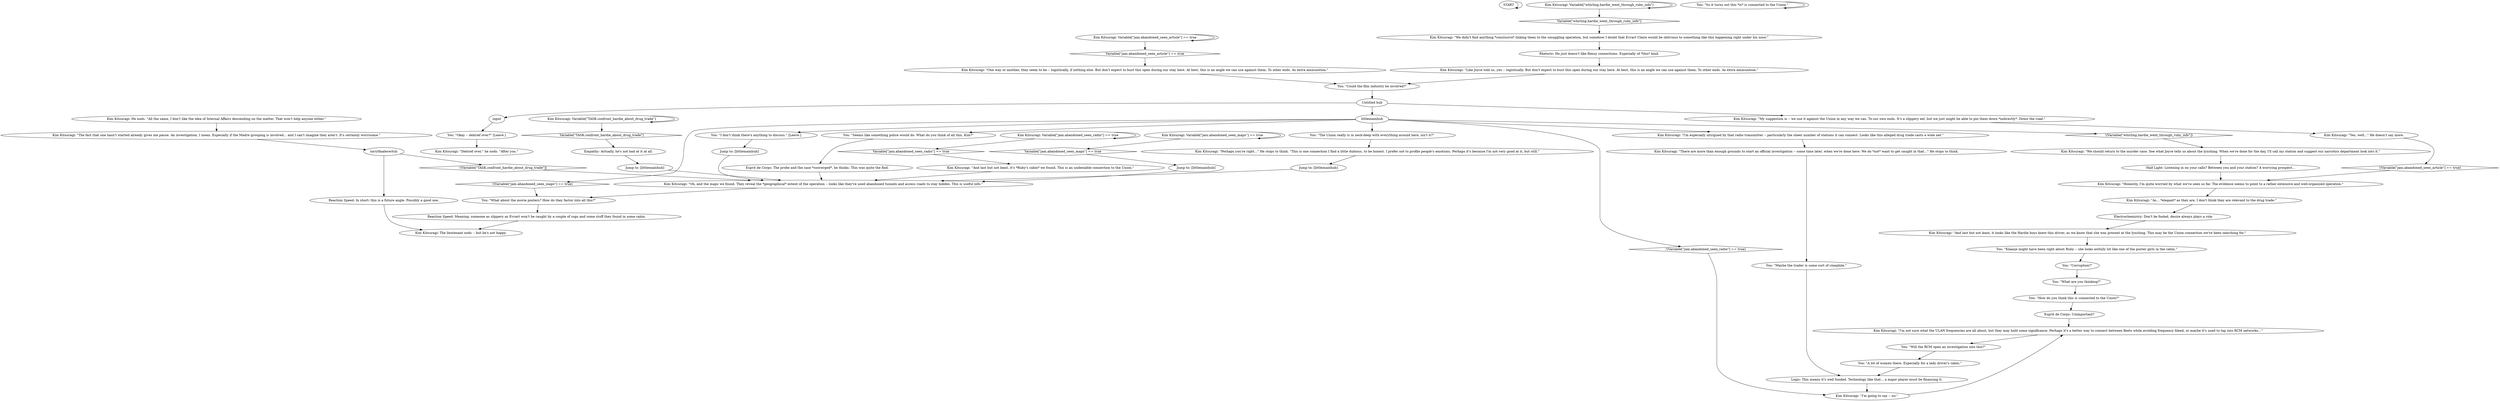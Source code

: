 # KIM SWITCH / LORRY CONCLUSIONS
# A post-lorry-search dialogue with Kim, going over the necessary information and coming to some conclusions.
# ==================================================
digraph G {
	  0 [label="START"];
	  1 [label="input"];
	  2 [label="You: \"A lot of women there. Especially for a lady driver's cabin.\""];
	  3 [label="Kim Kitsuragi: \"We should return to the murder case. See what Joyce tells us about the lynching. When we're done for the day, I'll call my station and suggest our narcotics department look into it.\""];
	  4 [label="Kim Kitsuragi: \"And last but not least, it looks like the Hardie boys knew this driver, as we know that she was present at the lynching. This may be the Union connection we've been searching for.\""];
	  5 [label="Untitled hub"];
	  6 [label="Kim Kitsuragi: \"I'm going to say -- no.\""];
	  7 [label="Kim Kitsuragi: Variable[\"jam.abandoned_seen_article\"] == true"];
	  8 [label="Variable[\"jam.abandoned_seen_article\"] == true", shape=diamond];
	  9 [label="!(Variable[\"jam.abandoned_seen_article\"] == true)", shape=diamond];
	  10 [label="Esprit de Corps: Unimportant?"];
	  11 [label="Kim Kitsuragi: \"We didn't find anything *conclusive* linking them to the smuggling operation, but somehow I doubt that Evrart Claire would be oblivious to something like this happening right under his nose.\""];
	  12 [label="Kim Kitsuragi: \"And last but not least, it's *Ruby's cabin* we found. This is an undeniable connection to the Union.\""];
	  13 [label="Kim Kitsuragi: \"I'm especially intrigued by that radio transmitter -- particularly the sheer number of stations it can connect. Looks like this alleged drug trade casts a wide net.\""];
	  14 [label="You: \"The Union really is in neck-deep with everything around here, isn't it?\""];
	  15 [label="You: \"What about the movie posters? How do they factor into all this?\""];
	  16 [label="Kim Kitsuragi: Variable[\"TASK.confront_hardie_about_drug_trade\"]"];
	  17 [label="Variable[\"TASK.confront_hardie_about_drug_trade\"]", shape=diamond];
	  18 [label="!(Variable[\"TASK.confront_hardie_about_drug_trade\"])", shape=diamond];
	  19 [label="You: \"I don't think there's anything to discuss.\" [Leave.]"];
	  20 [label="You: \"Klaasje might have been right about Ruby -- she looks awfully lot like one of the poster girls in the cabin.\""];
	  21 [label="Esprit de Corps: The probe and the case *converged*, he thinks. This was quite the find."];
	  22 [label="Kim Kitsuragi: \"Honestly, I'm quite worried by what we've seen so far. The evidence seems to point to a rather extensive and well-organized operation.\""];
	  23 [label="Kim Kitsuragi: Variable[\"jam.abandoned_seen_maps\"] == true"];
	  24 [label="Variable[\"jam.abandoned_seen_maps\"] == true", shape=diamond];
	  25 [label="!(Variable[\"jam.abandoned_seen_maps\"] == true)", shape=diamond];
	  26 [label="You: \"Okay -- debrief over?\" [Leave.]"];
	  27 [label="lorryfinaleswitch"];
	  28 [label="You: \"Corruption?\""];
	  29 [label="Kim Kitsuragi: \"Perhaps you're right...\" He stops to think. \"This is one connection I find a little dubious, to be honest. I prefer not to profile people's emotions. Perhaps it's because I'm not very good at it, but still.\""];
	  30 [label="Kim Kitsuragi: \"One way or another, they seem to be -- logistically, if nothing else. But don't expect to bust this open during our stay here. At best, this is an angle we can use against them. To other ends. As extra ammunition.\""];
	  31 [label="Kim Kitsuragi: \"I'm not sure what the ULAN frequencies are all about, but they may hold some significance. Perhaps it's a better way to connect between fleets while avoiding frequency bleed, or maybe it's used to tap into RCM networks...\""];
	  32 [label="Jump to: [littlemainhub]"];
	  33 [label="Rhetoric: He just doesn't like flimsy connections. Especially of *this* kind."];
	  34 [label="Kim Kitsuragi: \"My suggestion is -- we use it against the Union in any way we can. To our own ends. It's a slippery eel, but we just might be able to pin them down *indirectly*. Down the road.\""];
	  35 [label="You: \"Could the film industry be involved?\""];
	  36 [label="Reaction Speed: Meaning: someone as slippery as Evrart won't be caught by a couple of cops and some stuff they found in some cabin."];
	  37 [label="Kim Kitsuragi: \"As... *elegant* as they are, I don't think they are relevant to the drug trade.\""];
	  38 [label="Kim Kitsuragi: Variable[\"jam.abandoned_seen_radio\"] == true"];
	  39 [label="Variable[\"jam.abandoned_seen_radio\"] == true", shape=diamond];
	  40 [label="!(Variable[\"jam.abandoned_seen_radio\"] == true)", shape=diamond];
	  41 [label="You: \"Will the RCM open an investigation into this?\""];
	  42 [label="Half Light: Listening in on your calls? Between you and your station? A worrying prospect..."];
	  43 [label="Kim Kitsuragi: \"There are more than enough grounds to start an official investigation -- some time later, when we're done here. We do *not* want to get caught in that...\" He stops to think."];
	  44 [label="Logic: This means it's well funded. Technology like that... a major player must be financing it."];
	  45 [label="Kim Kitsuragi: \"Yes, well...\" He doesn't say more."];
	  46 [label="Reaction Speed: In short: this is a future angle. Possibly a good one."];
	  47 [label="You: \"Seems like something police would do. What do you think of all this, Kim?\""];
	  48 [label="You: \"So it turns out this *is* is connected to the Union.\""];
	  49 [label="Kim Kitsuragi: \"Like Joyce told us, yes -- logistically. But don't expect to bust this open during our stay here. At best, this is an angle we can use against them. To other ends. As extra ammunition.\""];
	  50 [label="Jump to: [littlemainhub]"];
	  51 [label="Empathy: Actually, he's not bad at it at all."];
	  52 [label="Kim Kitsuragi: Variable[\"whirling.hardie_went_through_ruby_info\"]"];
	  53 [label="Variable[\"whirling.hardie_went_through_ruby_info\"]", shape=diamond];
	  54 [label="!(Variable[\"whirling.hardie_went_through_ruby_info\"])", shape=diamond];
	  55 [label="You: \"How do you think this is connected to the Union?\""];
	  56 [label="Kim Kitsuragi: \"The fact that one hasn't started already gives me pause. An investigation, I mean. Especially if the Madre grouping is involved... and I can't imagine they aren't. It's certainly worrisome.\""];
	  57 [label="Jump to: [littlemainhub]"];
	  58 [label="Kim Kitsuragi: The lieutenant nods -- but he's not happy."];
	  59 [label="Jump to: [littlemainhub]"];
	  60 [label="Kim Kitsuragi: \"Oh, and the maps we found. They reveal the *geographical* extent of the operation -- looks like they've used abandoned tunnels and access roads to stay hidden. This is useful info.\""];
	  61 [label="littlemainhub"];
	  62 [label="You: \"Maybe the trader is some sort of cinephile.\""];
	  63 [label="You: \"What are you thinking?\""];
	  64 [label="Kim Kitsuragi: He nods. \"All the same, I don't like the idea of Internal Affairs descending on the matter. That won't help anyone either.\""];
	  65 [label="Electrochemistry: Don't be fooled, desire always plays a role."];
	  66 [label="Kim Kitsuragi: \"Debrief over,\" he nods. \"After you.\""];
	  0 -> 0
	  1 -> 26
	  2 -> 44
	  3 -> 42
	  4 -> 20
	  5 -> 1
	  5 -> 34
	  5 -> 61
	  6 -> 31
	  7 -> 8
	  7 -> 7
	  8 -> 30
	  9 -> 22
	  10 -> 31
	  11 -> 33
	  12 -> 60
	  13 -> 43
	  14 -> 29
	  15 -> 36
	  16 -> 16
	  16 -> 17
	  17 -> 51
	  18 -> 60
	  19 -> 57
	  20 -> 28
	  21 -> 60
	  22 -> 37
	  23 -> 24
	  23 -> 23
	  24 -> 59
	  25 -> 15
	  26 -> 66
	  27 -> 18
	  27 -> 46
	  28 -> 63
	  29 -> 50
	  30 -> 35
	  31 -> 41
	  32 -> 60
	  33 -> 49
	  34 -> 45
	  35 -> 5
	  36 -> 58
	  37 -> 65
	  38 -> 38
	  38 -> 39
	  39 -> 12
	  40 -> 6
	  41 -> 2
	  42 -> 22
	  43 -> 62
	  44 -> 6
	  45 -> 9
	  46 -> 58
	  47 -> 21
	  48 -> 48
	  49 -> 35
	  50 -> 60
	  51 -> 32
	  52 -> 52
	  52 -> 53
	  53 -> 11
	  54 -> 3
	  55 -> 10
	  56 -> 27
	  57 -> 60
	  59 -> 60
	  60 -> 15
	  61 -> 40
	  61 -> 13
	  61 -> 14
	  61 -> 47
	  61 -> 19
	  61 -> 54
	  61 -> 25
	  62 -> 44
	  63 -> 55
	  64 -> 56
	  65 -> 4
}

